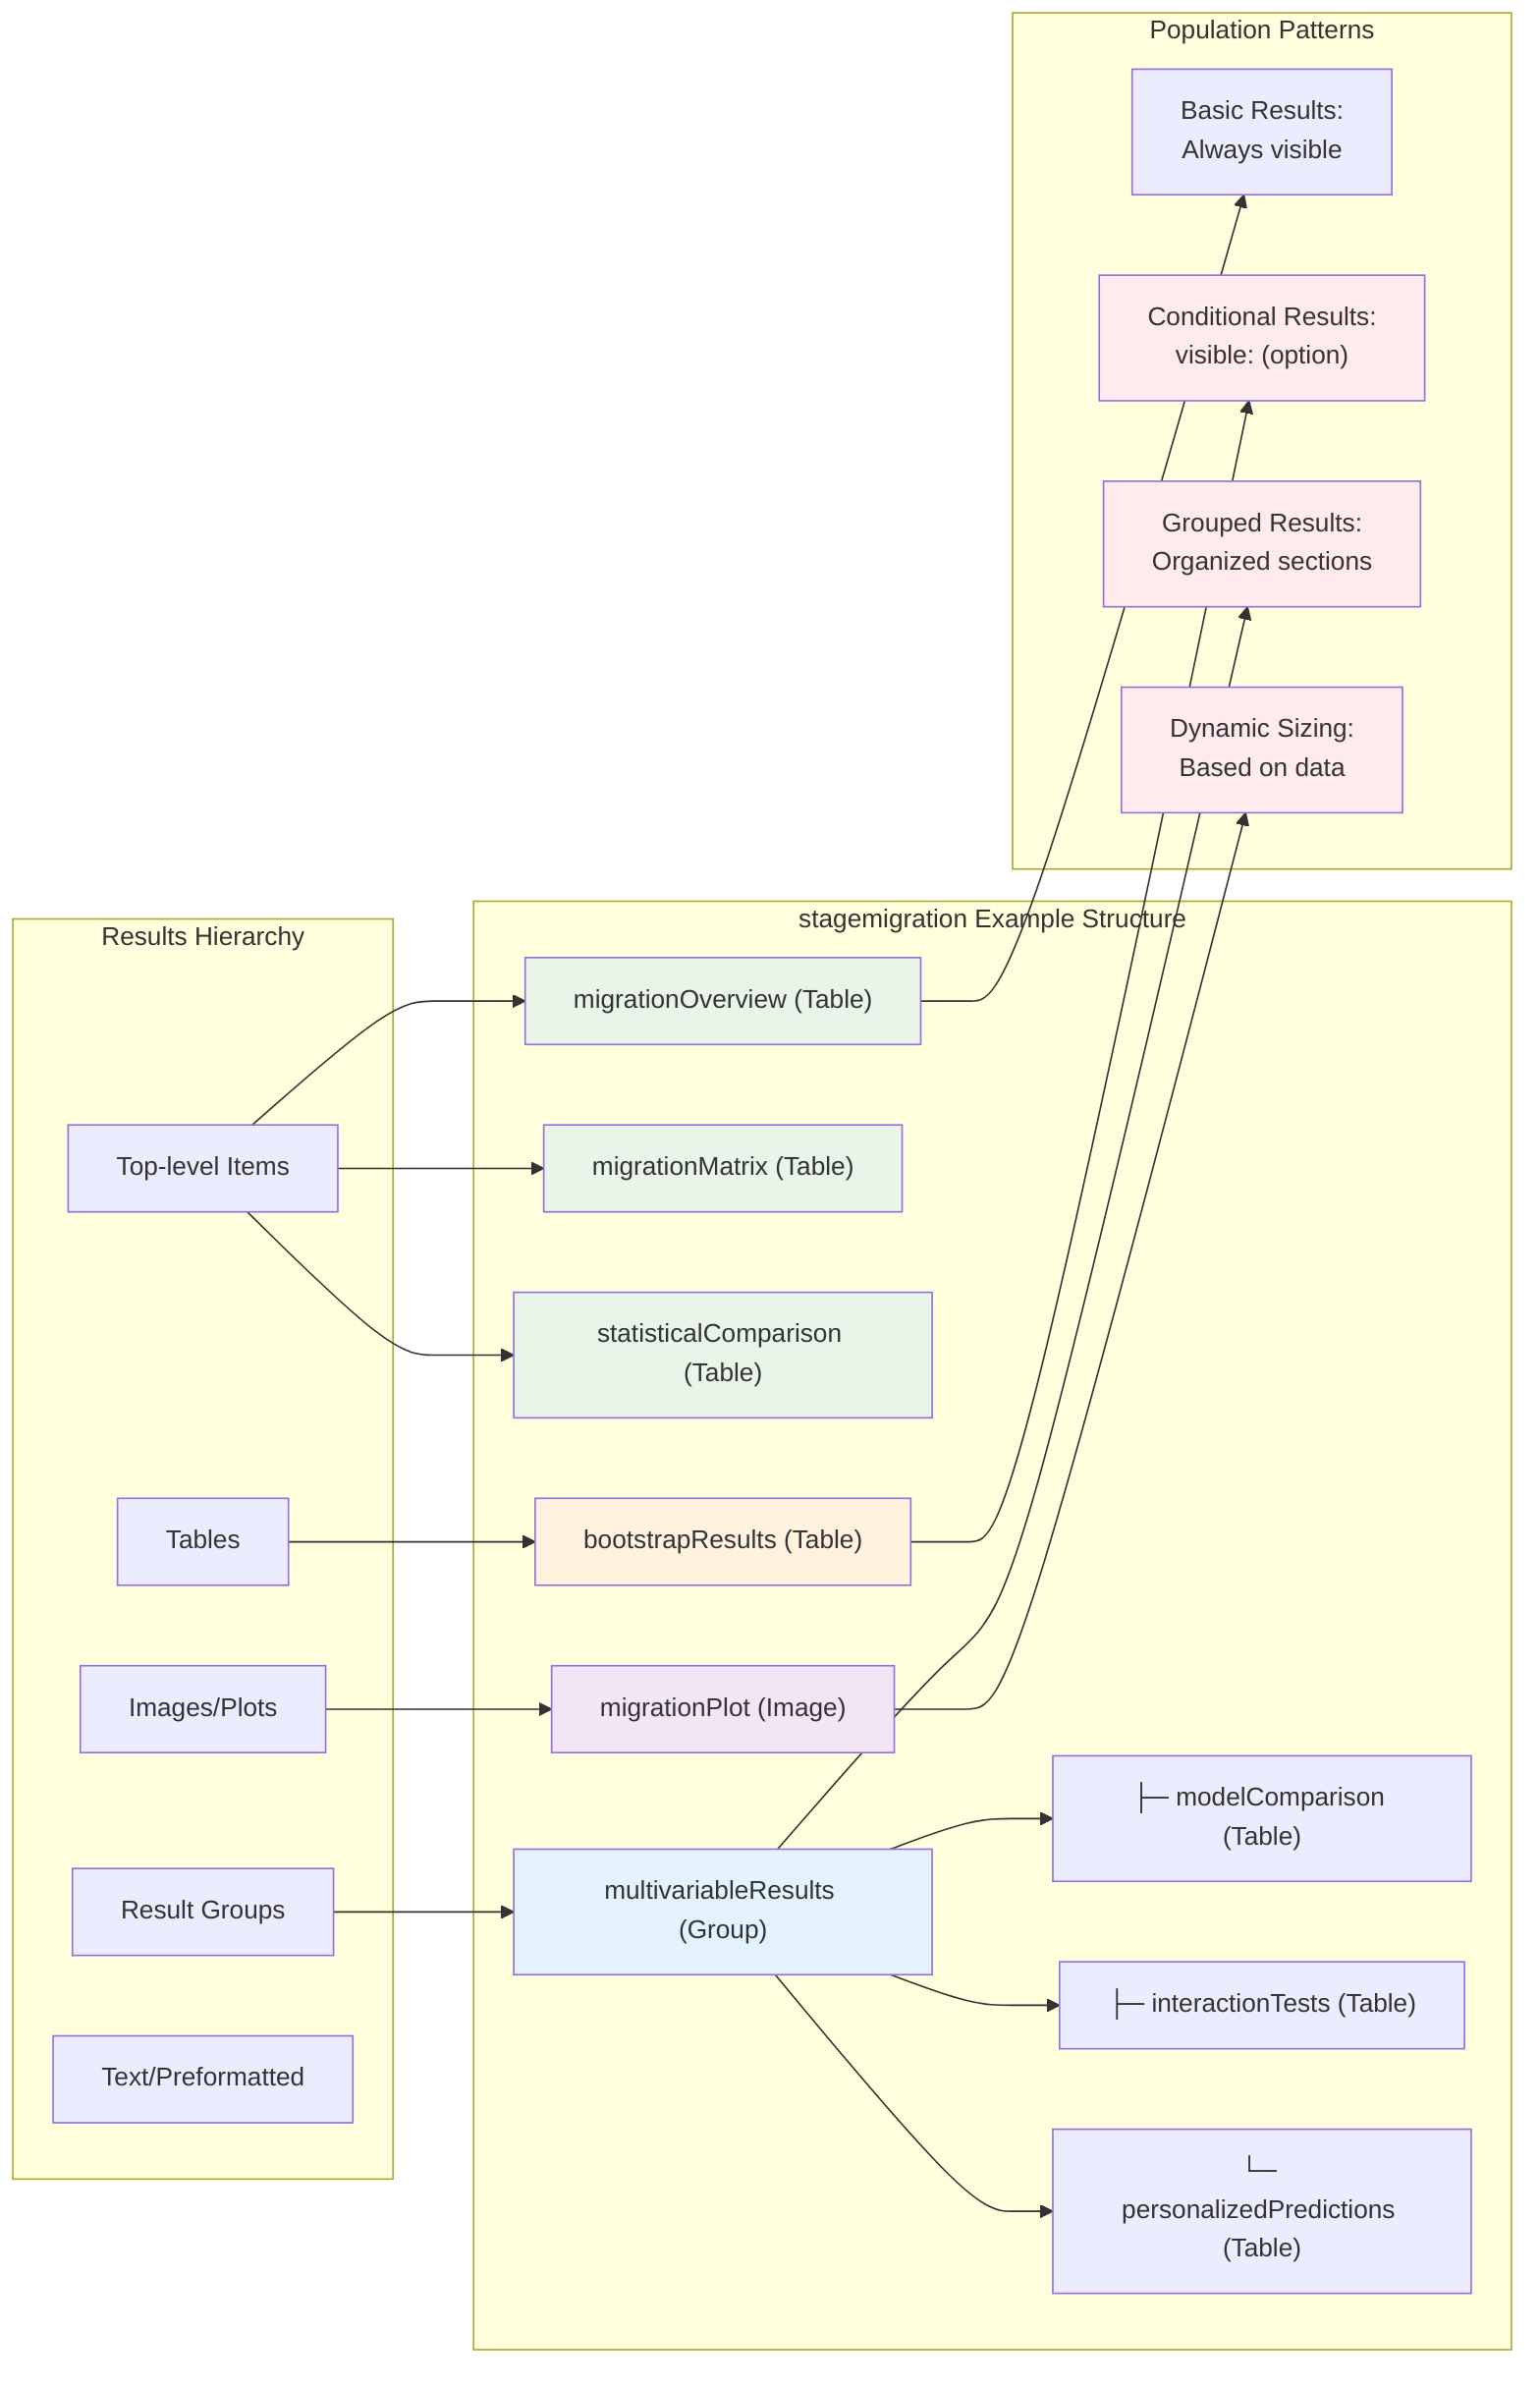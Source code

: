 flowchart LR
    subgraph "Results Hierarchy"
        TOP[Top-level Items]
        GROUP[Result Groups]
        TABLES[Tables]
        PLOTS[Images/Plots] 
        TEXT[Text/Preformatted]
    end
    
    subgraph "stagemigration Example Structure"
        SM1["migrationOverview (Table)"]
        SM2["migrationMatrix (Table)"]
        SM3["statisticalComparison (Table)"]
        SM4["bootstrapResults (Table)"]
        SM5["migrationPlot (Image)"]
        SM6["multivariableResults (Group)"]
        SM7["├─ modelComparison (Table)"]
        SM8["├─ interactionTests (Table)"]
        SM9["└─ personalizedPredictions (Table)"]
    end
    
    subgraph "Population Patterns"
        P1["Basic Results:<br/>Always visible"]
        P2["Conditional Results:<br/>visible: (option)"]
        P3["Grouped Results:<br/>Organized sections"]
        P4["Dynamic Sizing:<br/>Based on data"]
    end
    
    TOP --> SM1
    TOP --> SM2
    TOP --> SM3
    TABLES --> SM4
    PLOTS --> SM5
    GROUP --> SM6
    SM6 --> SM7
    SM6 --> SM8
    SM6 --> SM9
    
    SM1 --> P1
    SM4 --> P2
    SM6 --> P3
    SM5 --> P4
    
    style SM1 fill:#e8f5e8
    style SM2 fill:#e8f5e8
    style SM3 fill:#e8f5e8
    style SM4 fill:#fff3e0
    style SM5 fill:#f3e5f5
    style SM6 fill:#e3f2fd
    style P2 fill:#ffebee
    style P3 fill:#ffebee
    style P4 fill:#ffebee